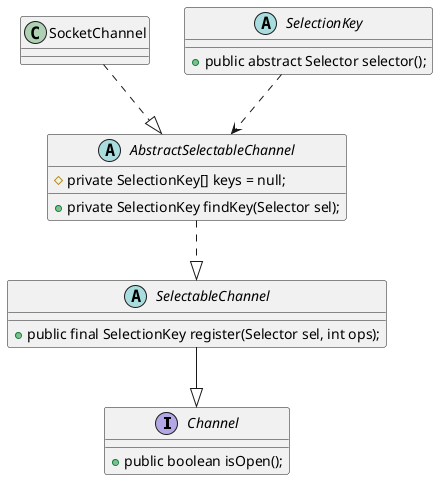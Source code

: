 @startuml

interface Channel {
      + public boolean isOpen();
}

abstract class SelectableChannel {
    + public final SelectionKey register(Selector sel, int ops);

}

abstract class AbstractSelectableChannel {
    # private SelectionKey[] keys = null;
    + private SelectionKey findKey(Selector sel);

}

class SocketChannel {

}


abstract class SelectionKey {
    + public abstract Selector selector();

}



SelectionKey  ..> AbstractSelectableChannel
SocketChannel  ..|> AbstractSelectableChannel
AbstractSelectableChannel ..|> SelectableChannel
SelectableChannel --|> Channel
@enduml
